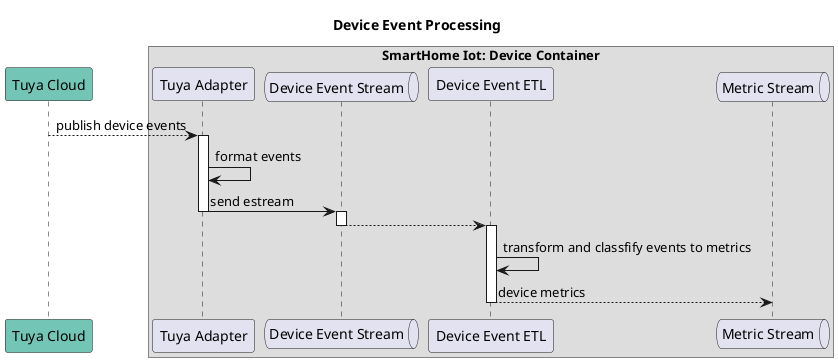 @startuml "device-event-processing"

title "Device Event Processing"
participant "Tuya Cloud" as tuya#73c6b6

box "SmartHome Iot: Device Container"
  participant "Tuya Adapter" as adapter  
  queue "Device Event Stream" as estream 
  participant "Device Event ETL" as etl 
  queue "Metric Stream" as mstream  
end box 

tuya --> adapter: publish device events
activate adapter
  adapter -> adapter: format events 
  adapter -> estream: send estream
deactivate adapter
activate estream
  estream --> etl
deactivate estream
activate etl
  etl -> etl: transform and classfify events to metrics
  etl --> mstream: device metrics
deactivate etl

@enduml
